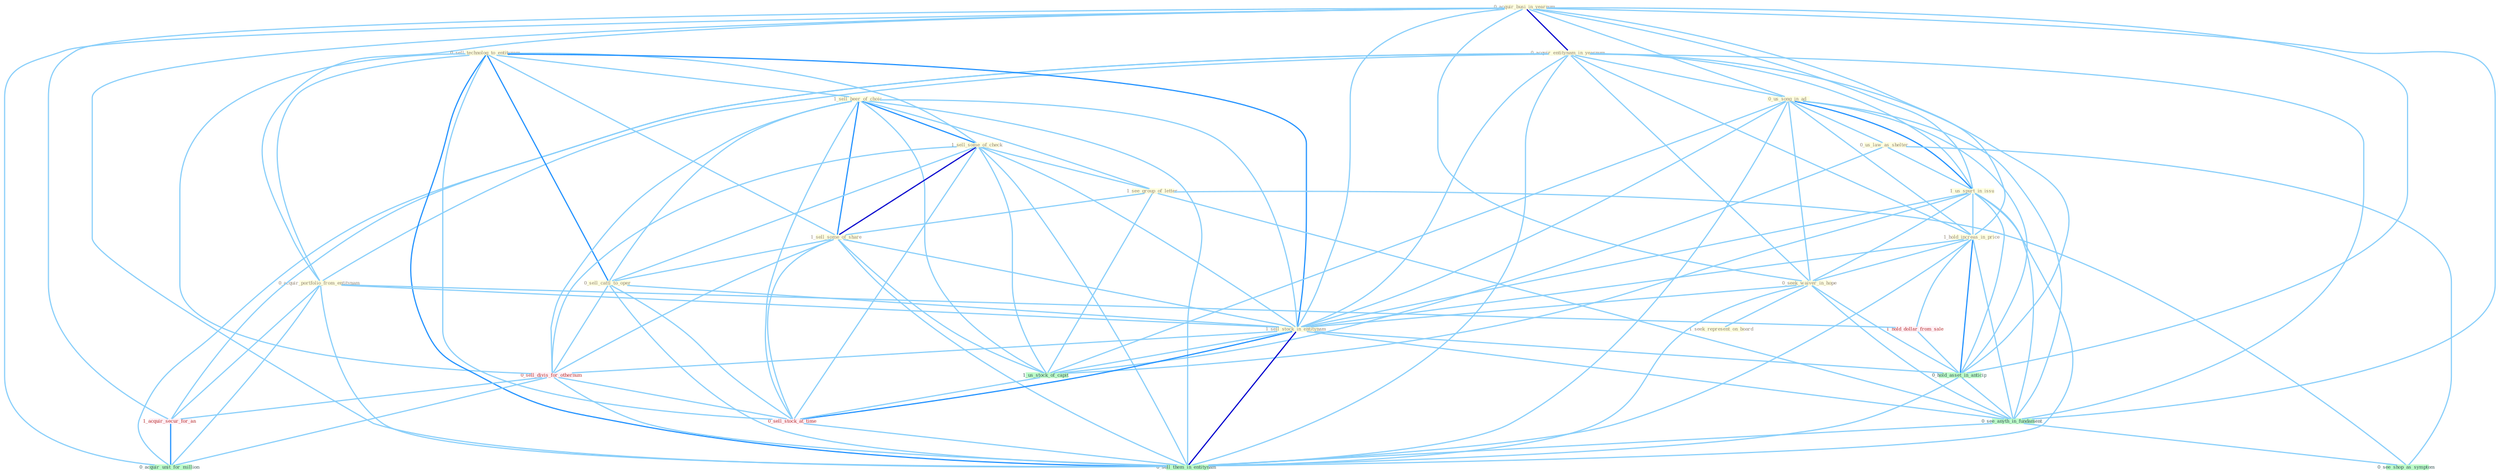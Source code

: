 Graph G{ 
    node
    [shape=polygon,style=filled,width=.5,height=.06,color="#BDFCC9",fixedsize=true,fontsize=4,
    fontcolor="#2f4f4f"];
    {node
    [color="#ffffe0", fontcolor="#8b7d6b"] "0_acquir_busi_in_yearnum " "0_acquir_entitynam_in_yearnum " "0_sell_technolog_to_entitynam " "0_us_song_in_ad " "0_acquir_portfolio_from_entitynam " "1_sell_beer_of_choic " "1_sell_some_of_check " "1_see_group_of_letter " "0_us_law_as_shelter " "1_us_spurt_in_issu " "1_hold_increas_in_price " "0_seek_waiver_in_hope " "1_sell_some_of_share " "1_seek_represent_on_board " "0_sell_cattl_to_oper " "1_sell_stock_in_entitynam "}
{node [color="#fff0f5", fontcolor="#b22222"] "0_sell_divis_for_othernum " "1_acquir_secur_for_an " "1_hold_dollar_from_sale " "0_sell_stock_at_time "}
edge [color="#B0E2FF"];

	"0_acquir_busi_in_yearnum " -- "0_acquir_entitynam_in_yearnum " [w="3", color="#0000cd" , len=0.6];
	"0_acquir_busi_in_yearnum " -- "0_us_song_in_ad " [w="1", color="#87cefa" ];
	"0_acquir_busi_in_yearnum " -- "0_acquir_portfolio_from_entitynam " [w="1", color="#87cefa" ];
	"0_acquir_busi_in_yearnum " -- "1_us_spurt_in_issu " [w="1", color="#87cefa" ];
	"0_acquir_busi_in_yearnum " -- "1_hold_increas_in_price " [w="1", color="#87cefa" ];
	"0_acquir_busi_in_yearnum " -- "0_seek_waiver_in_hope " [w="1", color="#87cefa" ];
	"0_acquir_busi_in_yearnum " -- "1_sell_stock_in_entitynam " [w="1", color="#87cefa" ];
	"0_acquir_busi_in_yearnum " -- "1_acquir_secur_for_an " [w="1", color="#87cefa" ];
	"0_acquir_busi_in_yearnum " -- "0_hold_asset_in_anticip " [w="1", color="#87cefa" ];
	"0_acquir_busi_in_yearnum " -- "0_see_anyth_in_fundament " [w="1", color="#87cefa" ];
	"0_acquir_busi_in_yearnum " -- "0_acquir_unit_for_million " [w="1", color="#87cefa" ];
	"0_acquir_busi_in_yearnum " -- "0_sell_them_in_entitynam " [w="1", color="#87cefa" ];
	"0_acquir_entitynam_in_yearnum " -- "0_us_song_in_ad " [w="1", color="#87cefa" ];
	"0_acquir_entitynam_in_yearnum " -- "0_acquir_portfolio_from_entitynam " [w="1", color="#87cefa" ];
	"0_acquir_entitynam_in_yearnum " -- "1_us_spurt_in_issu " [w="1", color="#87cefa" ];
	"0_acquir_entitynam_in_yearnum " -- "1_hold_increas_in_price " [w="1", color="#87cefa" ];
	"0_acquir_entitynam_in_yearnum " -- "0_seek_waiver_in_hope " [w="1", color="#87cefa" ];
	"0_acquir_entitynam_in_yearnum " -- "1_sell_stock_in_entitynam " [w="1", color="#87cefa" ];
	"0_acquir_entitynam_in_yearnum " -- "1_acquir_secur_for_an " [w="1", color="#87cefa" ];
	"0_acquir_entitynam_in_yearnum " -- "0_hold_asset_in_anticip " [w="1", color="#87cefa" ];
	"0_acquir_entitynam_in_yearnum " -- "0_see_anyth_in_fundament " [w="1", color="#87cefa" ];
	"0_acquir_entitynam_in_yearnum " -- "0_acquir_unit_for_million " [w="1", color="#87cefa" ];
	"0_acquir_entitynam_in_yearnum " -- "0_sell_them_in_entitynam " [w="1", color="#87cefa" ];
	"0_sell_technolog_to_entitynam " -- "0_acquir_portfolio_from_entitynam " [w="1", color="#87cefa" ];
	"0_sell_technolog_to_entitynam " -- "1_sell_beer_of_choic " [w="1", color="#87cefa" ];
	"0_sell_technolog_to_entitynam " -- "1_sell_some_of_check " [w="1", color="#87cefa" ];
	"0_sell_technolog_to_entitynam " -- "1_sell_some_of_share " [w="1", color="#87cefa" ];
	"0_sell_technolog_to_entitynam " -- "0_sell_cattl_to_oper " [w="2", color="#1e90ff" , len=0.8];
	"0_sell_technolog_to_entitynam " -- "1_sell_stock_in_entitynam " [w="2", color="#1e90ff" , len=0.8];
	"0_sell_technolog_to_entitynam " -- "0_sell_divis_for_othernum " [w="1", color="#87cefa" ];
	"0_sell_technolog_to_entitynam " -- "0_sell_stock_at_time " [w="1", color="#87cefa" ];
	"0_sell_technolog_to_entitynam " -- "0_sell_them_in_entitynam " [w="2", color="#1e90ff" , len=0.8];
	"0_us_song_in_ad " -- "0_us_law_as_shelter " [w="1", color="#87cefa" ];
	"0_us_song_in_ad " -- "1_us_spurt_in_issu " [w="2", color="#1e90ff" , len=0.8];
	"0_us_song_in_ad " -- "1_hold_increas_in_price " [w="1", color="#87cefa" ];
	"0_us_song_in_ad " -- "0_seek_waiver_in_hope " [w="1", color="#87cefa" ];
	"0_us_song_in_ad " -- "1_sell_stock_in_entitynam " [w="1", color="#87cefa" ];
	"0_us_song_in_ad " -- "1_us_stock_of_capit " [w="1", color="#87cefa" ];
	"0_us_song_in_ad " -- "0_hold_asset_in_anticip " [w="1", color="#87cefa" ];
	"0_us_song_in_ad " -- "0_see_anyth_in_fundament " [w="1", color="#87cefa" ];
	"0_us_song_in_ad " -- "0_sell_them_in_entitynam " [w="1", color="#87cefa" ];
	"0_acquir_portfolio_from_entitynam " -- "1_sell_stock_in_entitynam " [w="1", color="#87cefa" ];
	"0_acquir_portfolio_from_entitynam " -- "1_acquir_secur_for_an " [w="1", color="#87cefa" ];
	"0_acquir_portfolio_from_entitynam " -- "1_hold_dollar_from_sale " [w="1", color="#87cefa" ];
	"0_acquir_portfolio_from_entitynam " -- "0_acquir_unit_for_million " [w="1", color="#87cefa" ];
	"0_acquir_portfolio_from_entitynam " -- "0_sell_them_in_entitynam " [w="1", color="#87cefa" ];
	"1_sell_beer_of_choic " -- "1_sell_some_of_check " [w="2", color="#1e90ff" , len=0.8];
	"1_sell_beer_of_choic " -- "1_see_group_of_letter " [w="1", color="#87cefa" ];
	"1_sell_beer_of_choic " -- "1_sell_some_of_share " [w="2", color="#1e90ff" , len=0.8];
	"1_sell_beer_of_choic " -- "0_sell_cattl_to_oper " [w="1", color="#87cefa" ];
	"1_sell_beer_of_choic " -- "1_sell_stock_in_entitynam " [w="1", color="#87cefa" ];
	"1_sell_beer_of_choic " -- "0_sell_divis_for_othernum " [w="1", color="#87cefa" ];
	"1_sell_beer_of_choic " -- "1_us_stock_of_capit " [w="1", color="#87cefa" ];
	"1_sell_beer_of_choic " -- "0_sell_stock_at_time " [w="1", color="#87cefa" ];
	"1_sell_beer_of_choic " -- "0_sell_them_in_entitynam " [w="1", color="#87cefa" ];
	"1_sell_some_of_check " -- "1_see_group_of_letter " [w="1", color="#87cefa" ];
	"1_sell_some_of_check " -- "1_sell_some_of_share " [w="3", color="#0000cd" , len=0.6];
	"1_sell_some_of_check " -- "0_sell_cattl_to_oper " [w="1", color="#87cefa" ];
	"1_sell_some_of_check " -- "1_sell_stock_in_entitynam " [w="1", color="#87cefa" ];
	"1_sell_some_of_check " -- "0_sell_divis_for_othernum " [w="1", color="#87cefa" ];
	"1_sell_some_of_check " -- "1_us_stock_of_capit " [w="1", color="#87cefa" ];
	"1_sell_some_of_check " -- "0_sell_stock_at_time " [w="1", color="#87cefa" ];
	"1_sell_some_of_check " -- "0_sell_them_in_entitynam " [w="1", color="#87cefa" ];
	"1_see_group_of_letter " -- "1_sell_some_of_share " [w="1", color="#87cefa" ];
	"1_see_group_of_letter " -- "1_us_stock_of_capit " [w="1", color="#87cefa" ];
	"1_see_group_of_letter " -- "0_see_anyth_in_fundament " [w="1", color="#87cefa" ];
	"1_see_group_of_letter " -- "0_see_shop_as_symptom " [w="1", color="#87cefa" ];
	"0_us_law_as_shelter " -- "1_us_spurt_in_issu " [w="1", color="#87cefa" ];
	"0_us_law_as_shelter " -- "1_us_stock_of_capit " [w="1", color="#87cefa" ];
	"0_us_law_as_shelter " -- "0_see_shop_as_symptom " [w="1", color="#87cefa" ];
	"1_us_spurt_in_issu " -- "1_hold_increas_in_price " [w="1", color="#87cefa" ];
	"1_us_spurt_in_issu " -- "0_seek_waiver_in_hope " [w="1", color="#87cefa" ];
	"1_us_spurt_in_issu " -- "1_sell_stock_in_entitynam " [w="1", color="#87cefa" ];
	"1_us_spurt_in_issu " -- "1_us_stock_of_capit " [w="1", color="#87cefa" ];
	"1_us_spurt_in_issu " -- "0_hold_asset_in_anticip " [w="1", color="#87cefa" ];
	"1_us_spurt_in_issu " -- "0_see_anyth_in_fundament " [w="1", color="#87cefa" ];
	"1_us_spurt_in_issu " -- "0_sell_them_in_entitynam " [w="1", color="#87cefa" ];
	"1_hold_increas_in_price " -- "0_seek_waiver_in_hope " [w="1", color="#87cefa" ];
	"1_hold_increas_in_price " -- "1_sell_stock_in_entitynam " [w="1", color="#87cefa" ];
	"1_hold_increas_in_price " -- "1_hold_dollar_from_sale " [w="1", color="#87cefa" ];
	"1_hold_increas_in_price " -- "0_hold_asset_in_anticip " [w="2", color="#1e90ff" , len=0.8];
	"1_hold_increas_in_price " -- "0_see_anyth_in_fundament " [w="1", color="#87cefa" ];
	"1_hold_increas_in_price " -- "0_sell_them_in_entitynam " [w="1", color="#87cefa" ];
	"0_seek_waiver_in_hope " -- "1_seek_represent_on_board " [w="1", color="#87cefa" ];
	"0_seek_waiver_in_hope " -- "1_sell_stock_in_entitynam " [w="1", color="#87cefa" ];
	"0_seek_waiver_in_hope " -- "0_hold_asset_in_anticip " [w="1", color="#87cefa" ];
	"0_seek_waiver_in_hope " -- "0_see_anyth_in_fundament " [w="1", color="#87cefa" ];
	"0_seek_waiver_in_hope " -- "0_sell_them_in_entitynam " [w="1", color="#87cefa" ];
	"1_sell_some_of_share " -- "0_sell_cattl_to_oper " [w="1", color="#87cefa" ];
	"1_sell_some_of_share " -- "1_sell_stock_in_entitynam " [w="1", color="#87cefa" ];
	"1_sell_some_of_share " -- "0_sell_divis_for_othernum " [w="1", color="#87cefa" ];
	"1_sell_some_of_share " -- "1_us_stock_of_capit " [w="1", color="#87cefa" ];
	"1_sell_some_of_share " -- "0_sell_stock_at_time " [w="1", color="#87cefa" ];
	"1_sell_some_of_share " -- "0_sell_them_in_entitynam " [w="1", color="#87cefa" ];
	"0_sell_cattl_to_oper " -- "1_sell_stock_in_entitynam " [w="1", color="#87cefa" ];
	"0_sell_cattl_to_oper " -- "0_sell_divis_for_othernum " [w="1", color="#87cefa" ];
	"0_sell_cattl_to_oper " -- "0_sell_stock_at_time " [w="1", color="#87cefa" ];
	"0_sell_cattl_to_oper " -- "0_sell_them_in_entitynam " [w="1", color="#87cefa" ];
	"1_sell_stock_in_entitynam " -- "0_sell_divis_for_othernum " [w="1", color="#87cefa" ];
	"1_sell_stock_in_entitynam " -- "1_us_stock_of_capit " [w="1", color="#87cefa" ];
	"1_sell_stock_in_entitynam " -- "0_hold_asset_in_anticip " [w="1", color="#87cefa" ];
	"1_sell_stock_in_entitynam " -- "0_sell_stock_at_time " [w="2", color="#1e90ff" , len=0.8];
	"1_sell_stock_in_entitynam " -- "0_see_anyth_in_fundament " [w="1", color="#87cefa" ];
	"1_sell_stock_in_entitynam " -- "0_sell_them_in_entitynam " [w="3", color="#0000cd" , len=0.6];
	"0_sell_divis_for_othernum " -- "1_acquir_secur_for_an " [w="1", color="#87cefa" ];
	"0_sell_divis_for_othernum " -- "0_sell_stock_at_time " [w="1", color="#87cefa" ];
	"0_sell_divis_for_othernum " -- "0_acquir_unit_for_million " [w="1", color="#87cefa" ];
	"0_sell_divis_for_othernum " -- "0_sell_them_in_entitynam " [w="1", color="#87cefa" ];
	"1_acquir_secur_for_an " -- "0_acquir_unit_for_million " [w="2", color="#1e90ff" , len=0.8];
	"1_us_stock_of_capit " -- "0_sell_stock_at_time " [w="1", color="#87cefa" ];
	"1_hold_dollar_from_sale " -- "0_hold_asset_in_anticip " [w="1", color="#87cefa" ];
	"0_hold_asset_in_anticip " -- "0_see_anyth_in_fundament " [w="1", color="#87cefa" ];
	"0_hold_asset_in_anticip " -- "0_sell_them_in_entitynam " [w="1", color="#87cefa" ];
	"0_sell_stock_at_time " -- "0_sell_them_in_entitynam " [w="1", color="#87cefa" ];
	"0_see_anyth_in_fundament " -- "0_see_shop_as_symptom " [w="1", color="#87cefa" ];
	"0_see_anyth_in_fundament " -- "0_sell_them_in_entitynam " [w="1", color="#87cefa" ];
}